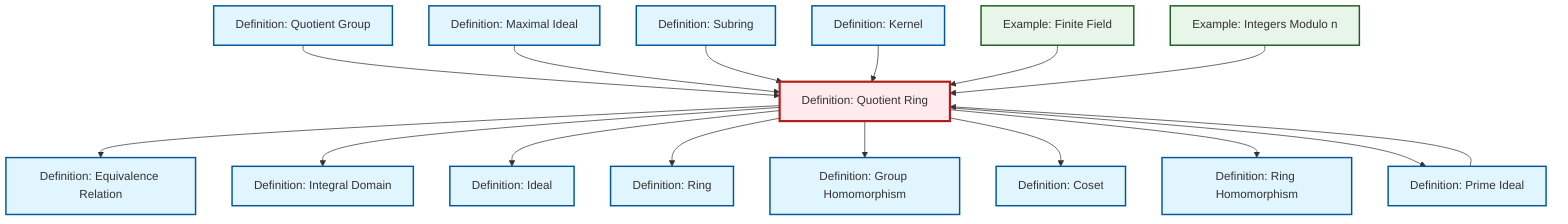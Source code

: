 graph TD
    classDef definition fill:#e1f5fe,stroke:#01579b,stroke-width:2px
    classDef theorem fill:#f3e5f5,stroke:#4a148c,stroke-width:2px
    classDef axiom fill:#fff3e0,stroke:#e65100,stroke-width:2px
    classDef example fill:#e8f5e9,stroke:#1b5e20,stroke-width:2px
    classDef current fill:#ffebee,stroke:#b71c1c,stroke-width:3px
    def-quotient-group["Definition: Quotient Group"]:::definition
    def-integral-domain["Definition: Integral Domain"]:::definition
    def-maximal-ideal["Definition: Maximal Ideal"]:::definition
    def-subring["Definition: Subring"]:::definition
    def-ring-homomorphism["Definition: Ring Homomorphism"]:::definition
    ex-quotient-integers-mod-n["Example: Integers Modulo n"]:::example
    def-equivalence-relation["Definition: Equivalence Relation"]:::definition
    def-prime-ideal["Definition: Prime Ideal"]:::definition
    def-homomorphism["Definition: Group Homomorphism"]:::definition
    def-ideal["Definition: Ideal"]:::definition
    def-ring["Definition: Ring"]:::definition
    def-coset["Definition: Coset"]:::definition
    def-quotient-ring["Definition: Quotient Ring"]:::definition
    ex-finite-field["Example: Finite Field"]:::example
    def-kernel["Definition: Kernel"]:::definition
    def-quotient-ring --> def-equivalence-relation
    def-quotient-ring --> def-integral-domain
    def-quotient-ring --> def-ideal
    def-quotient-ring --> def-ring
    def-quotient-group --> def-quotient-ring
    def-quotient-ring --> def-homomorphism
    def-maximal-ideal --> def-quotient-ring
    def-prime-ideal --> def-quotient-ring
    def-quotient-ring --> def-coset
    def-subring --> def-quotient-ring
    def-kernel --> def-quotient-ring
    ex-finite-field --> def-quotient-ring
    ex-quotient-integers-mod-n --> def-quotient-ring
    def-quotient-ring --> def-ring-homomorphism
    def-quotient-ring --> def-prime-ideal
    class def-quotient-ring current